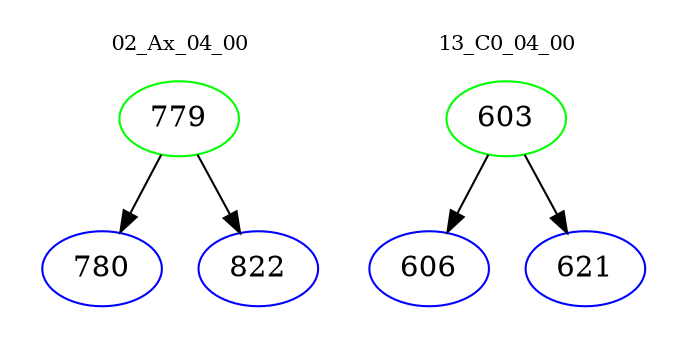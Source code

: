 digraph{
subgraph cluster_0 {
color = white
label = "02_Ax_04_00";
fontsize=10;
T0_779 [label="779", color="green"]
T0_779 -> T0_780 [color="black"]
T0_780 [label="780", color="blue"]
T0_779 -> T0_822 [color="black"]
T0_822 [label="822", color="blue"]
}
subgraph cluster_1 {
color = white
label = "13_C0_04_00";
fontsize=10;
T1_603 [label="603", color="green"]
T1_603 -> T1_606 [color="black"]
T1_606 [label="606", color="blue"]
T1_603 -> T1_621 [color="black"]
T1_621 [label="621", color="blue"]
}
}

